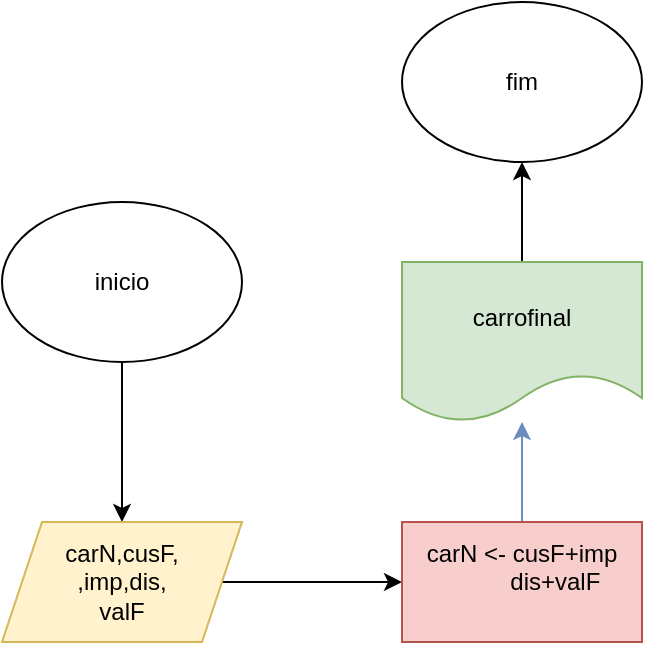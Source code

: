 <mxfile version="17.5.0" type="github">
  <diagram id="wVRoCnLPx-eS1ngz2gHn" name="Page-1">
    <mxGraphModel dx="1635" dy="902" grid="1" gridSize="10" guides="1" tooltips="1" connect="1" arrows="1" fold="1" page="1" pageScale="1" pageWidth="827" pageHeight="1169" math="0" shadow="0">
      <root>
        <mxCell id="0" />
        <mxCell id="1" parent="0" />
        <mxCell id="bdtiDDvoxavUay1EbGa0-7" value="" style="edgeStyle=orthogonalEdgeStyle;rounded=0;orthogonalLoop=1;jettySize=auto;html=1;" edge="1" parent="1" source="bdtiDDvoxavUay1EbGa0-1" target="bdtiDDvoxavUay1EbGa0-4">
          <mxGeometry relative="1" as="geometry" />
        </mxCell>
        <mxCell id="bdtiDDvoxavUay1EbGa0-1" value="inicio" style="ellipse;whiteSpace=wrap;html=1;" vertex="1" parent="1">
          <mxGeometry x="130" y="280" width="120" height="80" as="geometry" />
        </mxCell>
        <mxCell id="bdtiDDvoxavUay1EbGa0-3" value="fim" style="ellipse;whiteSpace=wrap;html=1;" vertex="1" parent="1">
          <mxGeometry x="330" y="180" width="120" height="80" as="geometry" />
        </mxCell>
        <mxCell id="bdtiDDvoxavUay1EbGa0-8" value="" style="edgeStyle=orthogonalEdgeStyle;rounded=0;orthogonalLoop=1;jettySize=auto;html=1;" edge="1" parent="1" source="bdtiDDvoxavUay1EbGa0-4" target="bdtiDDvoxavUay1EbGa0-5">
          <mxGeometry relative="1" as="geometry" />
        </mxCell>
        <mxCell id="bdtiDDvoxavUay1EbGa0-4" value="carN,cusF,&lt;br&gt;,imp,dis,&lt;br&gt;valF" style="shape=parallelogram;perimeter=parallelogramPerimeter;whiteSpace=wrap;html=1;fixedSize=1;fillColor=#fff2cc;strokeColor=#d6b656;" vertex="1" parent="1">
          <mxGeometry x="130" y="440" width="120" height="60" as="geometry" />
        </mxCell>
        <mxCell id="bdtiDDvoxavUay1EbGa0-9" value="" style="edgeStyle=orthogonalEdgeStyle;rounded=0;orthogonalLoop=1;jettySize=auto;html=1;fillColor=#dae8fc;strokeColor=#6c8ebf;" edge="1" parent="1" source="bdtiDDvoxavUay1EbGa0-5" target="bdtiDDvoxavUay1EbGa0-6">
          <mxGeometry relative="1" as="geometry" />
        </mxCell>
        <mxCell id="bdtiDDvoxavUay1EbGa0-5" value="carN &amp;lt;- cusF+imp&lt;br&gt;&amp;nbsp; &amp;nbsp; &amp;nbsp; &amp;nbsp; &amp;nbsp; dis+valF&lt;br&gt;&amp;nbsp;" style="rounded=0;whiteSpace=wrap;html=1;fillColor=#f8cecc;strokeColor=#b85450;" vertex="1" parent="1">
          <mxGeometry x="330" y="440" width="120" height="60" as="geometry" />
        </mxCell>
        <mxCell id="bdtiDDvoxavUay1EbGa0-10" value="" style="edgeStyle=orthogonalEdgeStyle;rounded=0;orthogonalLoop=1;jettySize=auto;html=1;" edge="1" parent="1" source="bdtiDDvoxavUay1EbGa0-6" target="bdtiDDvoxavUay1EbGa0-3">
          <mxGeometry relative="1" as="geometry" />
        </mxCell>
        <mxCell id="bdtiDDvoxavUay1EbGa0-6" value="carrofinal" style="shape=document;whiteSpace=wrap;html=1;boundedLbl=1;fillColor=#d5e8d4;strokeColor=#82b366;" vertex="1" parent="1">
          <mxGeometry x="330" y="310" width="120" height="80" as="geometry" />
        </mxCell>
      </root>
    </mxGraphModel>
  </diagram>
</mxfile>
